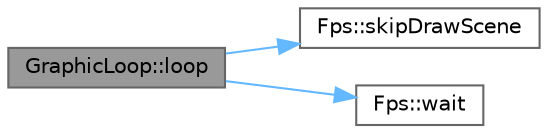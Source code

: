 digraph "GraphicLoop::loop"
{
 // LATEX_PDF_SIZE
  bgcolor="transparent";
  edge [fontname=Helvetica,fontsize=10,labelfontname=Helvetica,labelfontsize=10];
  node [fontname=Helvetica,fontsize=10,shape=box,height=0.2,width=0.4];
  rankdir="LR";
  Node1 [id="Node000001",label="GraphicLoop::loop",height=0.2,width=0.4,color="gray40", fillcolor="grey60", style="filled", fontcolor="black",tooltip=" "];
  Node1 -> Node2 [id="edge1_Node000001_Node000002",color="steelblue1",style="solid",tooltip=" "];
  Node2 [id="Node000002",label="Fps::skipDrawScene",height=0.2,width=0.4,color="grey40", fillcolor="white", style="filled",URL="$class_fps.html#a60bfd959c6c583ab180a1edba81e43a5",tooltip=" "];
  Node1 -> Node3 [id="edge2_Node000001_Node000003",color="steelblue1",style="solid",tooltip=" "];
  Node3 [id="Node000003",label="Fps::wait",height=0.2,width=0.4,color="grey40", fillcolor="white", style="filled",URL="$class_fps.html#a81d2d44e8747ed7978b47b66f4896f3b",tooltip="処理が早すぎる場合，FPSを一定にするために待つ．"];
}
